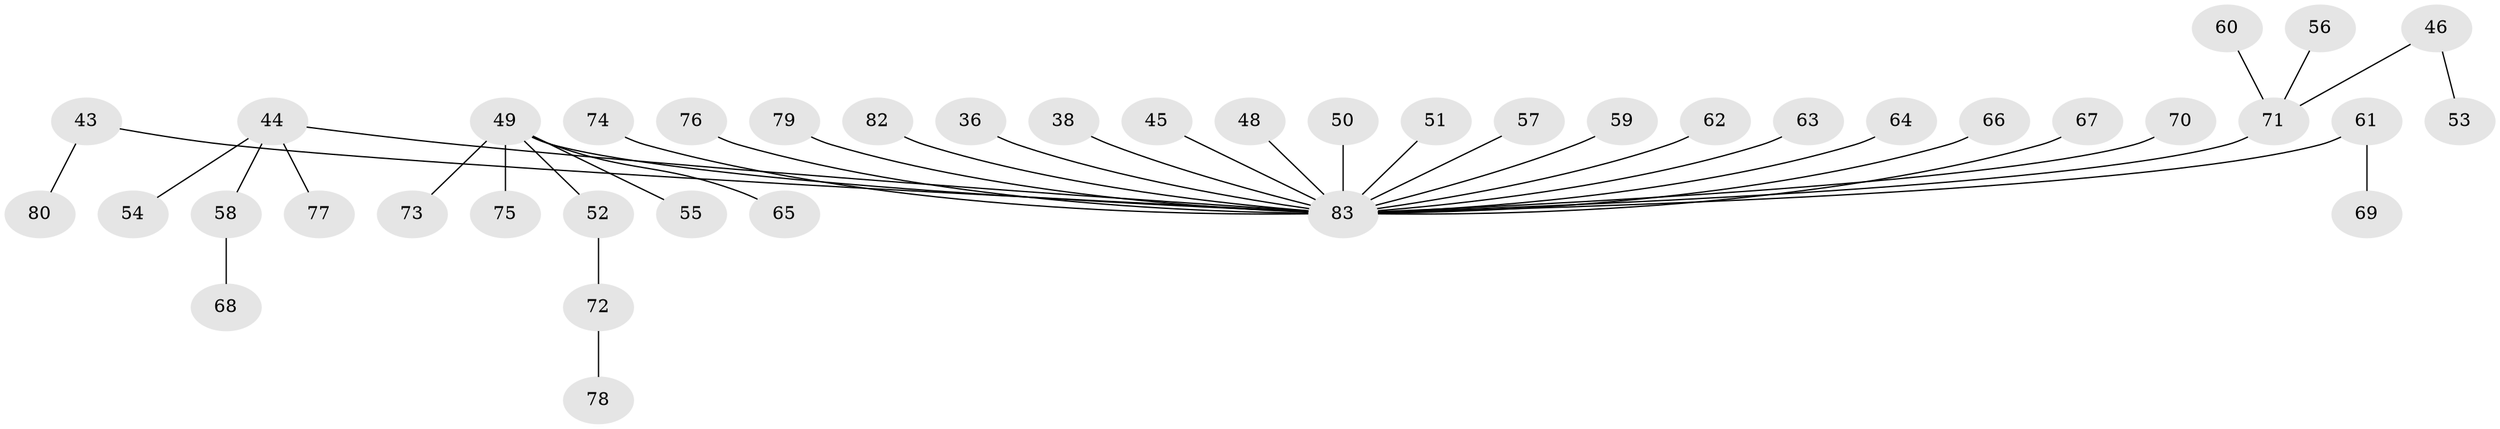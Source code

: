 // original degree distribution, {5: 0.024096385542168676, 4: 0.08433734939759036, 8: 0.012048192771084338, 2: 0.2891566265060241, 3: 0.0963855421686747, 6: 0.012048192771084338, 1: 0.4819277108433735}
// Generated by graph-tools (version 1.1) at 2025/53/03/09/25 04:53:27]
// undirected, 41 vertices, 40 edges
graph export_dot {
graph [start="1"]
  node [color=gray90,style=filled];
  36;
  38;
  43;
  44;
  45;
  46;
  48 [super="+24"];
  49 [super="+41+47"];
  50;
  51;
  52;
  53;
  54;
  55;
  56;
  57;
  58;
  59;
  60;
  61;
  62;
  63;
  64;
  65;
  66;
  67;
  68;
  69;
  70;
  71 [super="+37"];
  72;
  73;
  74;
  75;
  76;
  77;
  78;
  79;
  80;
  82;
  83 [super="+16+17+28+81+25+23+32+34+42"];
  36 -- 83;
  38 -- 83;
  43 -- 80;
  43 -- 83;
  44 -- 54;
  44 -- 58;
  44 -- 77;
  44 -- 83;
  45 -- 83;
  46 -- 53;
  46 -- 71;
  48 -- 83;
  49 -- 55;
  49 -- 83;
  49 -- 52;
  49 -- 75;
  49 -- 73;
  49 -- 65;
  50 -- 83;
  51 -- 83;
  52 -- 72;
  56 -- 71;
  57 -- 83;
  58 -- 68;
  59 -- 83;
  60 -- 71;
  61 -- 69;
  61 -- 83;
  62 -- 83;
  63 -- 83;
  64 -- 83;
  66 -- 83;
  67 -- 83;
  70 -- 83;
  71 -- 83;
  72 -- 78;
  74 -- 83;
  76 -- 83;
  79 -- 83;
  82 -- 83;
}
